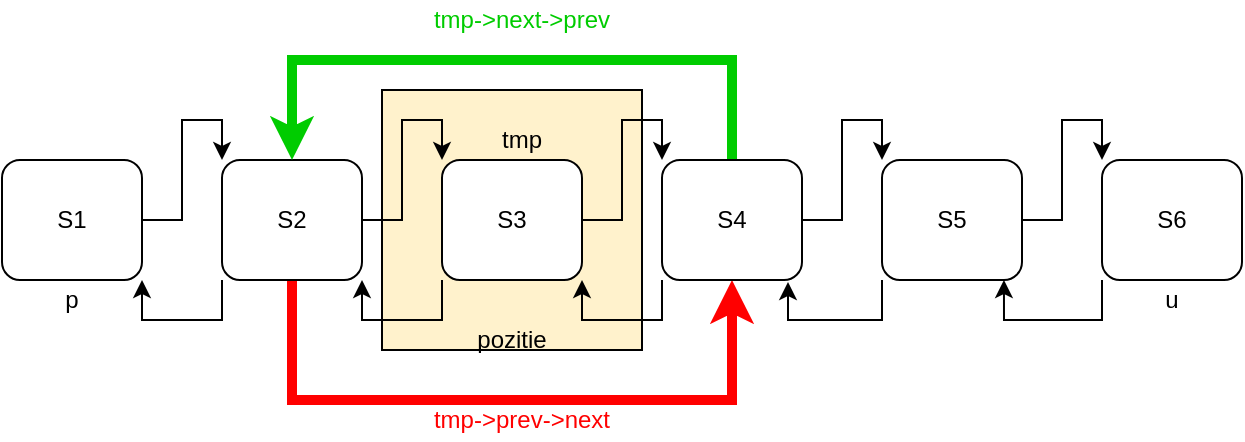 <mxfile version="14.5.4" type="device"><diagram id="Yr8l8ZCuQZXy4QsAFhTk" name="Page-1"><mxGraphModel dx="1102" dy="614" grid="1" gridSize="10" guides="1" tooltips="1" connect="1" arrows="1" fold="1" page="1" pageScale="1" pageWidth="850" pageHeight="1100" math="0" shadow="0"><root><mxCell id="0"/><mxCell id="1" parent="0"/><mxCell id="zLCRpzS92Ije5RHub3Tf-20" value="" style="whiteSpace=wrap;html=1;aspect=fixed;fillColor=#FFF2CC;" vertex="1" parent="1"><mxGeometry x="280" y="85" width="130" height="130" as="geometry"/></mxCell><mxCell id="zLCRpzS92Ije5RHub3Tf-8" style="edgeStyle=orthogonalEdgeStyle;rounded=0;orthogonalLoop=1;jettySize=auto;html=1;exitX=1;exitY=0.5;exitDx=0;exitDy=0;entryX=0;entryY=0;entryDx=0;entryDy=0;" edge="1" parent="1" source="zLCRpzS92Ije5RHub3Tf-1" target="zLCRpzS92Ije5RHub3Tf-2"><mxGeometry relative="1" as="geometry"/></mxCell><mxCell id="zLCRpzS92Ije5RHub3Tf-1" value="S1" style="rounded=1;whiteSpace=wrap;html=1;" vertex="1" parent="1"><mxGeometry x="90" y="120" width="70" height="60" as="geometry"/></mxCell><mxCell id="zLCRpzS92Ije5RHub3Tf-9" style="edgeStyle=orthogonalEdgeStyle;rounded=0;orthogonalLoop=1;jettySize=auto;html=1;exitX=0;exitY=1;exitDx=0;exitDy=0;entryX=1;entryY=1;entryDx=0;entryDy=0;" edge="1" parent="1" source="zLCRpzS92Ije5RHub3Tf-2" target="zLCRpzS92Ije5RHub3Tf-1"><mxGeometry relative="1" as="geometry"/></mxCell><mxCell id="zLCRpzS92Ije5RHub3Tf-10" style="edgeStyle=orthogonalEdgeStyle;rounded=0;orthogonalLoop=1;jettySize=auto;html=1;exitX=1;exitY=0.5;exitDx=0;exitDy=0;entryX=0;entryY=0;entryDx=0;entryDy=0;" edge="1" parent="1" source="zLCRpzS92Ije5RHub3Tf-2" target="zLCRpzS92Ije5RHub3Tf-3"><mxGeometry relative="1" as="geometry"/></mxCell><mxCell id="zLCRpzS92Ije5RHub3Tf-21" style="edgeStyle=orthogonalEdgeStyle;rounded=0;orthogonalLoop=1;jettySize=auto;html=1;exitX=0.5;exitY=1;exitDx=0;exitDy=0;entryX=0.5;entryY=1;entryDx=0;entryDy=0;strokeColor=#FF0000;strokeWidth=5;" edge="1" parent="1" source="zLCRpzS92Ije5RHub3Tf-2" target="zLCRpzS92Ije5RHub3Tf-5"><mxGeometry relative="1" as="geometry"><Array as="points"><mxPoint x="235" y="240"/><mxPoint x="455" y="240"/></Array></mxGeometry></mxCell><mxCell id="zLCRpzS92Ije5RHub3Tf-2" value="S2" style="rounded=1;whiteSpace=wrap;html=1;" vertex="1" parent="1"><mxGeometry x="200" y="120" width="70" height="60" as="geometry"/></mxCell><mxCell id="zLCRpzS92Ije5RHub3Tf-11" style="edgeStyle=orthogonalEdgeStyle;rounded=0;orthogonalLoop=1;jettySize=auto;html=1;exitX=1;exitY=0.5;exitDx=0;exitDy=0;entryX=0;entryY=0;entryDx=0;entryDy=0;" edge="1" parent="1" source="zLCRpzS92Ije5RHub3Tf-3" target="zLCRpzS92Ije5RHub3Tf-5"><mxGeometry relative="1" as="geometry"/></mxCell><mxCell id="zLCRpzS92Ije5RHub3Tf-14" style="edgeStyle=orthogonalEdgeStyle;rounded=0;orthogonalLoop=1;jettySize=auto;html=1;exitX=0;exitY=1;exitDx=0;exitDy=0;entryX=1;entryY=1;entryDx=0;entryDy=0;" edge="1" parent="1" source="zLCRpzS92Ije5RHub3Tf-3" target="zLCRpzS92Ije5RHub3Tf-2"><mxGeometry relative="1" as="geometry"/></mxCell><mxCell id="zLCRpzS92Ije5RHub3Tf-3" value="S3" style="rounded=1;whiteSpace=wrap;html=1;" vertex="1" parent="1"><mxGeometry x="310" y="120" width="70" height="60" as="geometry"/></mxCell><mxCell id="zLCRpzS92Ije5RHub3Tf-12" style="edgeStyle=orthogonalEdgeStyle;rounded=0;orthogonalLoop=1;jettySize=auto;html=1;exitX=1;exitY=0.5;exitDx=0;exitDy=0;entryX=0;entryY=0;entryDx=0;entryDy=0;" edge="1" parent="1" source="zLCRpzS92Ije5RHub3Tf-5" target="zLCRpzS92Ije5RHub3Tf-6"><mxGeometry relative="1" as="geometry"/></mxCell><mxCell id="zLCRpzS92Ije5RHub3Tf-15" style="edgeStyle=orthogonalEdgeStyle;rounded=0;orthogonalLoop=1;jettySize=auto;html=1;exitX=0;exitY=1;exitDx=0;exitDy=0;entryX=1;entryY=1;entryDx=0;entryDy=0;" edge="1" parent="1" source="zLCRpzS92Ije5RHub3Tf-5" target="zLCRpzS92Ije5RHub3Tf-3"><mxGeometry relative="1" as="geometry"/></mxCell><mxCell id="zLCRpzS92Ije5RHub3Tf-22" style="edgeStyle=orthogonalEdgeStyle;rounded=0;orthogonalLoop=1;jettySize=auto;html=1;exitX=0.5;exitY=0;exitDx=0;exitDy=0;entryX=0.5;entryY=0;entryDx=0;entryDy=0;strokeWidth=5;strokeColor=#00CC00;" edge="1" parent="1" source="zLCRpzS92Ije5RHub3Tf-5" target="zLCRpzS92Ije5RHub3Tf-2"><mxGeometry relative="1" as="geometry"><Array as="points"><mxPoint x="455" y="70"/><mxPoint x="235" y="70"/></Array></mxGeometry></mxCell><mxCell id="zLCRpzS92Ije5RHub3Tf-5" value="S4" style="rounded=1;whiteSpace=wrap;html=1;" vertex="1" parent="1"><mxGeometry x="420" y="120" width="70" height="60" as="geometry"/></mxCell><mxCell id="zLCRpzS92Ije5RHub3Tf-13" style="edgeStyle=orthogonalEdgeStyle;rounded=0;orthogonalLoop=1;jettySize=auto;html=1;exitX=1;exitY=0.5;exitDx=0;exitDy=0;entryX=0;entryY=0;entryDx=0;entryDy=0;" edge="1" parent="1" source="zLCRpzS92Ije5RHub3Tf-6" target="zLCRpzS92Ije5RHub3Tf-7"><mxGeometry relative="1" as="geometry"/></mxCell><mxCell id="zLCRpzS92Ije5RHub3Tf-16" style="edgeStyle=orthogonalEdgeStyle;rounded=0;orthogonalLoop=1;jettySize=auto;html=1;exitX=0;exitY=1;exitDx=0;exitDy=0;entryX=0.9;entryY=1.017;entryDx=0;entryDy=0;entryPerimeter=0;" edge="1" parent="1" source="zLCRpzS92Ije5RHub3Tf-6" target="zLCRpzS92Ije5RHub3Tf-5"><mxGeometry relative="1" as="geometry"/></mxCell><mxCell id="zLCRpzS92Ije5RHub3Tf-6" value="S5" style="rounded=1;whiteSpace=wrap;html=1;" vertex="1" parent="1"><mxGeometry x="530" y="120" width="70" height="60" as="geometry"/></mxCell><mxCell id="zLCRpzS92Ije5RHub3Tf-17" style="edgeStyle=orthogonalEdgeStyle;rounded=0;orthogonalLoop=1;jettySize=auto;html=1;exitX=0;exitY=1;exitDx=0;exitDy=0;entryX=0.871;entryY=1;entryDx=0;entryDy=0;entryPerimeter=0;" edge="1" parent="1" source="zLCRpzS92Ije5RHub3Tf-7" target="zLCRpzS92Ije5RHub3Tf-6"><mxGeometry relative="1" as="geometry"/></mxCell><mxCell id="zLCRpzS92Ije5RHub3Tf-7" value="S6" style="rounded=1;whiteSpace=wrap;html=1;" vertex="1" parent="1"><mxGeometry x="640" y="120" width="70" height="60" as="geometry"/></mxCell><mxCell id="zLCRpzS92Ije5RHub3Tf-18" value="p" style="text;html=1;strokeColor=none;fillColor=none;align=center;verticalAlign=middle;whiteSpace=wrap;rounded=0;" vertex="1" parent="1"><mxGeometry x="105" y="180" width="40" height="20" as="geometry"/></mxCell><mxCell id="zLCRpzS92Ije5RHub3Tf-19" value="u" style="text;html=1;strokeColor=none;fillColor=none;align=center;verticalAlign=middle;whiteSpace=wrap;rounded=0;" vertex="1" parent="1"><mxGeometry x="655" y="180" width="40" height="20" as="geometry"/></mxCell><mxCell id="zLCRpzS92Ije5RHub3Tf-23" value="tmp" style="text;html=1;strokeColor=none;fillColor=none;align=center;verticalAlign=middle;whiteSpace=wrap;rounded=0;" vertex="1" parent="1"><mxGeometry x="330" y="100" width="40" height="20" as="geometry"/></mxCell><mxCell id="zLCRpzS92Ije5RHub3Tf-24" value="pozitie" style="text;html=1;strokeColor=none;fillColor=none;align=center;verticalAlign=middle;whiteSpace=wrap;rounded=0;" vertex="1" parent="1"><mxGeometry x="325" y="200" width="40" height="20" as="geometry"/></mxCell><mxCell id="zLCRpzS92Ije5RHub3Tf-26" value="tmp-&amp;gt;prev-&amp;gt;next" style="text;html=1;strokeColor=none;fillColor=none;align=center;verticalAlign=middle;whiteSpace=wrap;rounded=0;fontColor=#FF0000;" vertex="1" parent="1"><mxGeometry x="300" y="240" width="100" height="20" as="geometry"/></mxCell><mxCell id="zLCRpzS92Ije5RHub3Tf-27" value="tmp-&amp;gt;next-&amp;gt;prev" style="text;html=1;strokeColor=none;fillColor=none;align=center;verticalAlign=middle;whiteSpace=wrap;rounded=0;fontColor=#00CC00;" vertex="1" parent="1"><mxGeometry x="290" y="40" width="120" height="20" as="geometry"/></mxCell></root></mxGraphModel></diagram></mxfile>